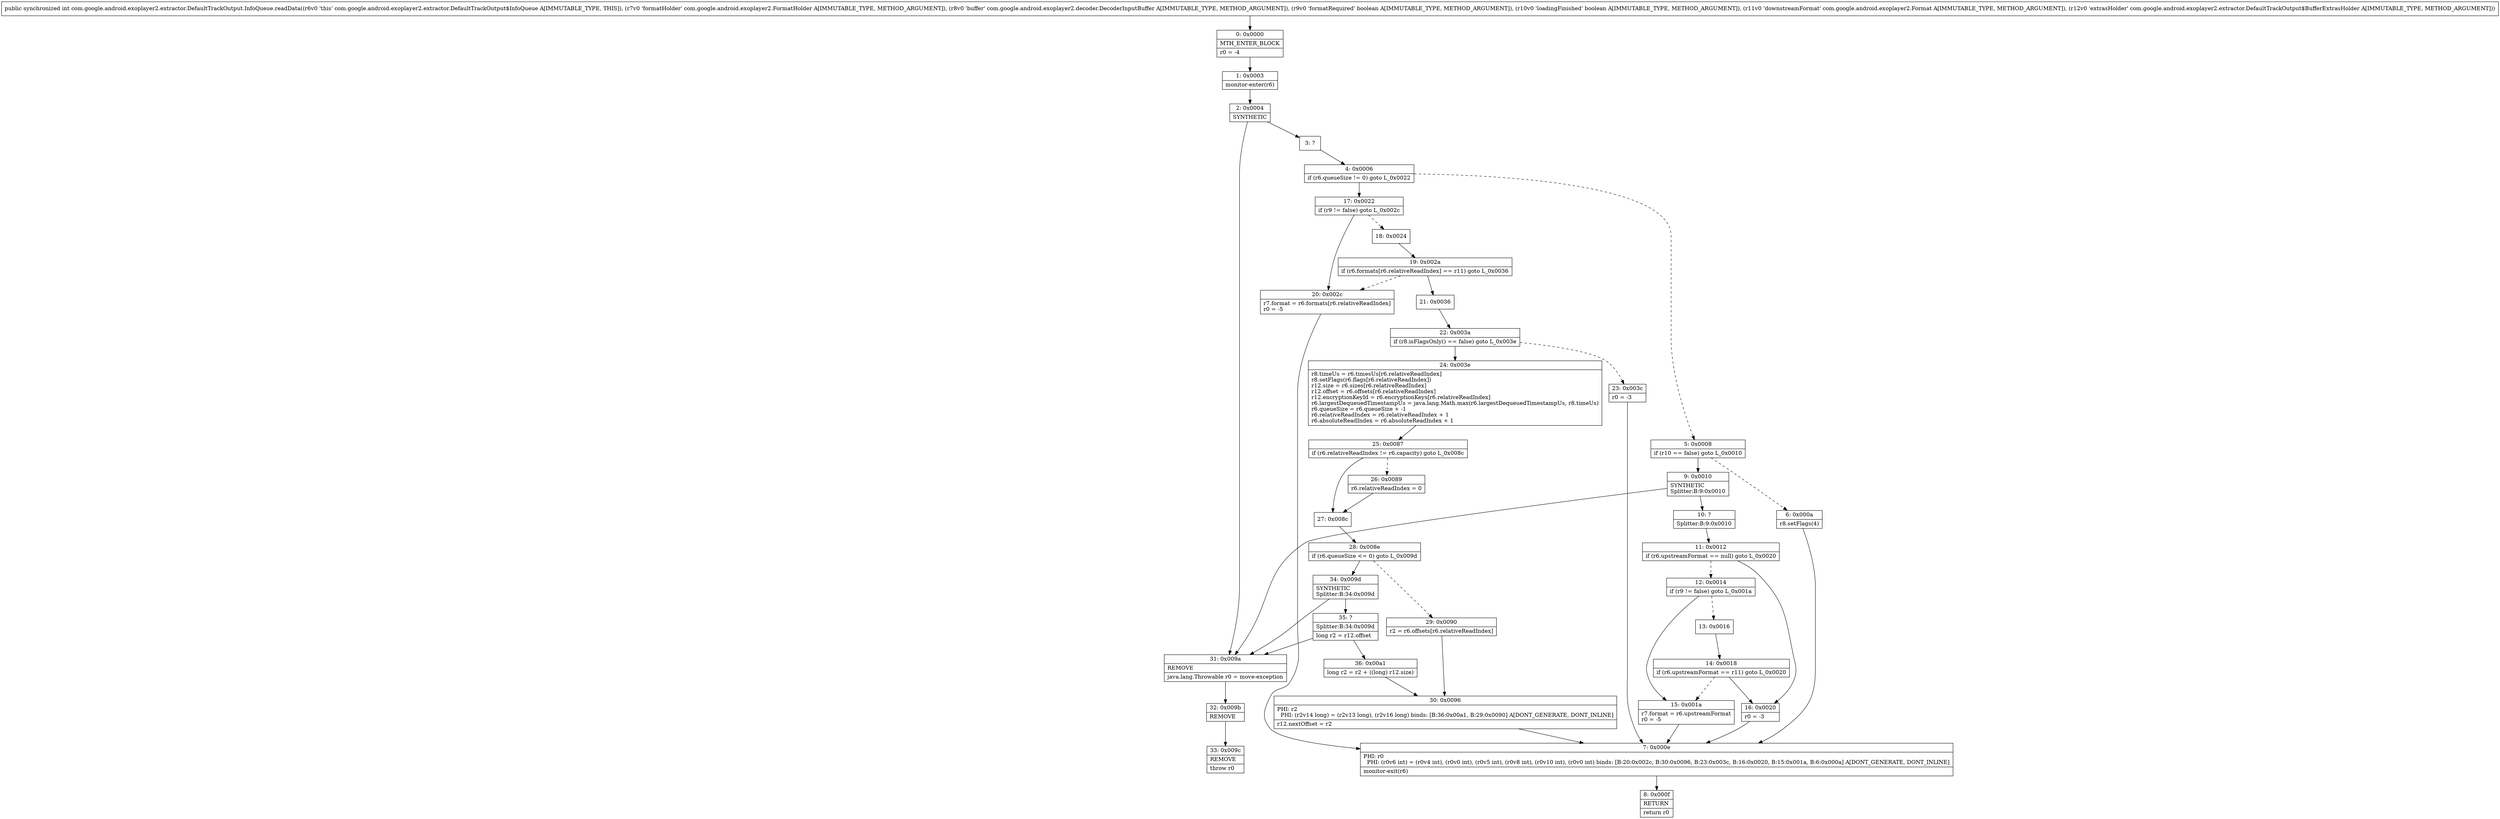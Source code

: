 digraph "CFG forcom.google.android.exoplayer2.extractor.DefaultTrackOutput.InfoQueue.readData(Lcom\/google\/android\/exoplayer2\/FormatHolder;Lcom\/google\/android\/exoplayer2\/decoder\/DecoderInputBuffer;ZZLcom\/google\/android\/exoplayer2\/Format;Lcom\/google\/android\/exoplayer2\/extractor\/DefaultTrackOutput$BufferExtrasHolder;)I" {
Node_0 [shape=record,label="{0\:\ 0x0000|MTH_ENTER_BLOCK\l|r0 = \-4\l}"];
Node_1 [shape=record,label="{1\:\ 0x0003|monitor\-enter(r6)\l}"];
Node_2 [shape=record,label="{2\:\ 0x0004|SYNTHETIC\l}"];
Node_3 [shape=record,label="{3\:\ ?}"];
Node_4 [shape=record,label="{4\:\ 0x0006|if (r6.queueSize != 0) goto L_0x0022\l}"];
Node_5 [shape=record,label="{5\:\ 0x0008|if (r10 == false) goto L_0x0010\l}"];
Node_6 [shape=record,label="{6\:\ 0x000a|r8.setFlags(4)\l}"];
Node_7 [shape=record,label="{7\:\ 0x000e|PHI: r0 \l  PHI: (r0v6 int) = (r0v4 int), (r0v0 int), (r0v5 int), (r0v8 int), (r0v10 int), (r0v0 int) binds: [B:20:0x002c, B:30:0x0096, B:23:0x003c, B:16:0x0020, B:15:0x001a, B:6:0x000a] A[DONT_GENERATE, DONT_INLINE]\l|monitor\-exit(r6)\l}"];
Node_8 [shape=record,label="{8\:\ 0x000f|RETURN\l|return r0\l}"];
Node_9 [shape=record,label="{9\:\ 0x0010|SYNTHETIC\lSplitter:B:9:0x0010\l}"];
Node_10 [shape=record,label="{10\:\ ?|Splitter:B:9:0x0010\l}"];
Node_11 [shape=record,label="{11\:\ 0x0012|if (r6.upstreamFormat == null) goto L_0x0020\l}"];
Node_12 [shape=record,label="{12\:\ 0x0014|if (r9 != false) goto L_0x001a\l}"];
Node_13 [shape=record,label="{13\:\ 0x0016}"];
Node_14 [shape=record,label="{14\:\ 0x0018|if (r6.upstreamFormat == r11) goto L_0x0020\l}"];
Node_15 [shape=record,label="{15\:\ 0x001a|r7.format = r6.upstreamFormat\lr0 = \-5\l}"];
Node_16 [shape=record,label="{16\:\ 0x0020|r0 = \-3\l}"];
Node_17 [shape=record,label="{17\:\ 0x0022|if (r9 != false) goto L_0x002c\l}"];
Node_18 [shape=record,label="{18\:\ 0x0024}"];
Node_19 [shape=record,label="{19\:\ 0x002a|if (r6.formats[r6.relativeReadIndex] == r11) goto L_0x0036\l}"];
Node_20 [shape=record,label="{20\:\ 0x002c|r7.format = r6.formats[r6.relativeReadIndex]\lr0 = \-5\l}"];
Node_21 [shape=record,label="{21\:\ 0x0036}"];
Node_22 [shape=record,label="{22\:\ 0x003a|if (r8.isFlagsOnly() == false) goto L_0x003e\l}"];
Node_23 [shape=record,label="{23\:\ 0x003c|r0 = \-3\l}"];
Node_24 [shape=record,label="{24\:\ 0x003e|r8.timeUs = r6.timesUs[r6.relativeReadIndex]\lr8.setFlags(r6.flags[r6.relativeReadIndex])\lr12.size = r6.sizes[r6.relativeReadIndex]\lr12.offset = r6.offsets[r6.relativeReadIndex]\lr12.encryptionKeyId = r6.encryptionKeys[r6.relativeReadIndex]\lr6.largestDequeuedTimestampUs = java.lang.Math.max(r6.largestDequeuedTimestampUs, r8.timeUs)\lr6.queueSize = r6.queueSize + \-1\lr6.relativeReadIndex = r6.relativeReadIndex + 1\lr6.absoluteReadIndex = r6.absoluteReadIndex + 1\l}"];
Node_25 [shape=record,label="{25\:\ 0x0087|if (r6.relativeReadIndex != r6.capacity) goto L_0x008c\l}"];
Node_26 [shape=record,label="{26\:\ 0x0089|r6.relativeReadIndex = 0\l}"];
Node_27 [shape=record,label="{27\:\ 0x008c}"];
Node_28 [shape=record,label="{28\:\ 0x008e|if (r6.queueSize \<= 0) goto L_0x009d\l}"];
Node_29 [shape=record,label="{29\:\ 0x0090|r2 = r6.offsets[r6.relativeReadIndex]\l}"];
Node_30 [shape=record,label="{30\:\ 0x0096|PHI: r2 \l  PHI: (r2v14 long) = (r2v13 long), (r2v16 long) binds: [B:36:0x00a1, B:29:0x0090] A[DONT_GENERATE, DONT_INLINE]\l|r12.nextOffset = r2\l}"];
Node_31 [shape=record,label="{31\:\ 0x009a|REMOVE\l|java.lang.Throwable r0 = move\-exception\l}"];
Node_32 [shape=record,label="{32\:\ 0x009b|REMOVE\l}"];
Node_33 [shape=record,label="{33\:\ 0x009c|REMOVE\l|throw r0\l}"];
Node_34 [shape=record,label="{34\:\ 0x009d|SYNTHETIC\lSplitter:B:34:0x009d\l}"];
Node_35 [shape=record,label="{35\:\ ?|Splitter:B:34:0x009d\l|long r2 = r12.offset\l}"];
Node_36 [shape=record,label="{36\:\ 0x00a1|long r2 = r2 + ((long) r12.size)\l}"];
MethodNode[shape=record,label="{public synchronized int com.google.android.exoplayer2.extractor.DefaultTrackOutput.InfoQueue.readData((r6v0 'this' com.google.android.exoplayer2.extractor.DefaultTrackOutput$InfoQueue A[IMMUTABLE_TYPE, THIS]), (r7v0 'formatHolder' com.google.android.exoplayer2.FormatHolder A[IMMUTABLE_TYPE, METHOD_ARGUMENT]), (r8v0 'buffer' com.google.android.exoplayer2.decoder.DecoderInputBuffer A[IMMUTABLE_TYPE, METHOD_ARGUMENT]), (r9v0 'formatRequired' boolean A[IMMUTABLE_TYPE, METHOD_ARGUMENT]), (r10v0 'loadingFinished' boolean A[IMMUTABLE_TYPE, METHOD_ARGUMENT]), (r11v0 'downstreamFormat' com.google.android.exoplayer2.Format A[IMMUTABLE_TYPE, METHOD_ARGUMENT]), (r12v0 'extrasHolder' com.google.android.exoplayer2.extractor.DefaultTrackOutput$BufferExtrasHolder A[IMMUTABLE_TYPE, METHOD_ARGUMENT])) }"];
MethodNode -> Node_0;
Node_0 -> Node_1;
Node_1 -> Node_2;
Node_2 -> Node_3;
Node_2 -> Node_31;
Node_3 -> Node_4;
Node_4 -> Node_5[style=dashed];
Node_4 -> Node_17;
Node_5 -> Node_6[style=dashed];
Node_5 -> Node_9;
Node_6 -> Node_7;
Node_7 -> Node_8;
Node_9 -> Node_10;
Node_9 -> Node_31;
Node_10 -> Node_11;
Node_11 -> Node_12[style=dashed];
Node_11 -> Node_16;
Node_12 -> Node_13[style=dashed];
Node_12 -> Node_15;
Node_13 -> Node_14;
Node_14 -> Node_15[style=dashed];
Node_14 -> Node_16;
Node_15 -> Node_7;
Node_16 -> Node_7;
Node_17 -> Node_18[style=dashed];
Node_17 -> Node_20;
Node_18 -> Node_19;
Node_19 -> Node_20[style=dashed];
Node_19 -> Node_21;
Node_20 -> Node_7;
Node_21 -> Node_22;
Node_22 -> Node_23[style=dashed];
Node_22 -> Node_24;
Node_23 -> Node_7;
Node_24 -> Node_25;
Node_25 -> Node_26[style=dashed];
Node_25 -> Node_27;
Node_26 -> Node_27;
Node_27 -> Node_28;
Node_28 -> Node_29[style=dashed];
Node_28 -> Node_34;
Node_29 -> Node_30;
Node_30 -> Node_7;
Node_31 -> Node_32;
Node_32 -> Node_33;
Node_34 -> Node_35;
Node_34 -> Node_31;
Node_35 -> Node_36;
Node_35 -> Node_31;
Node_36 -> Node_30;
}

